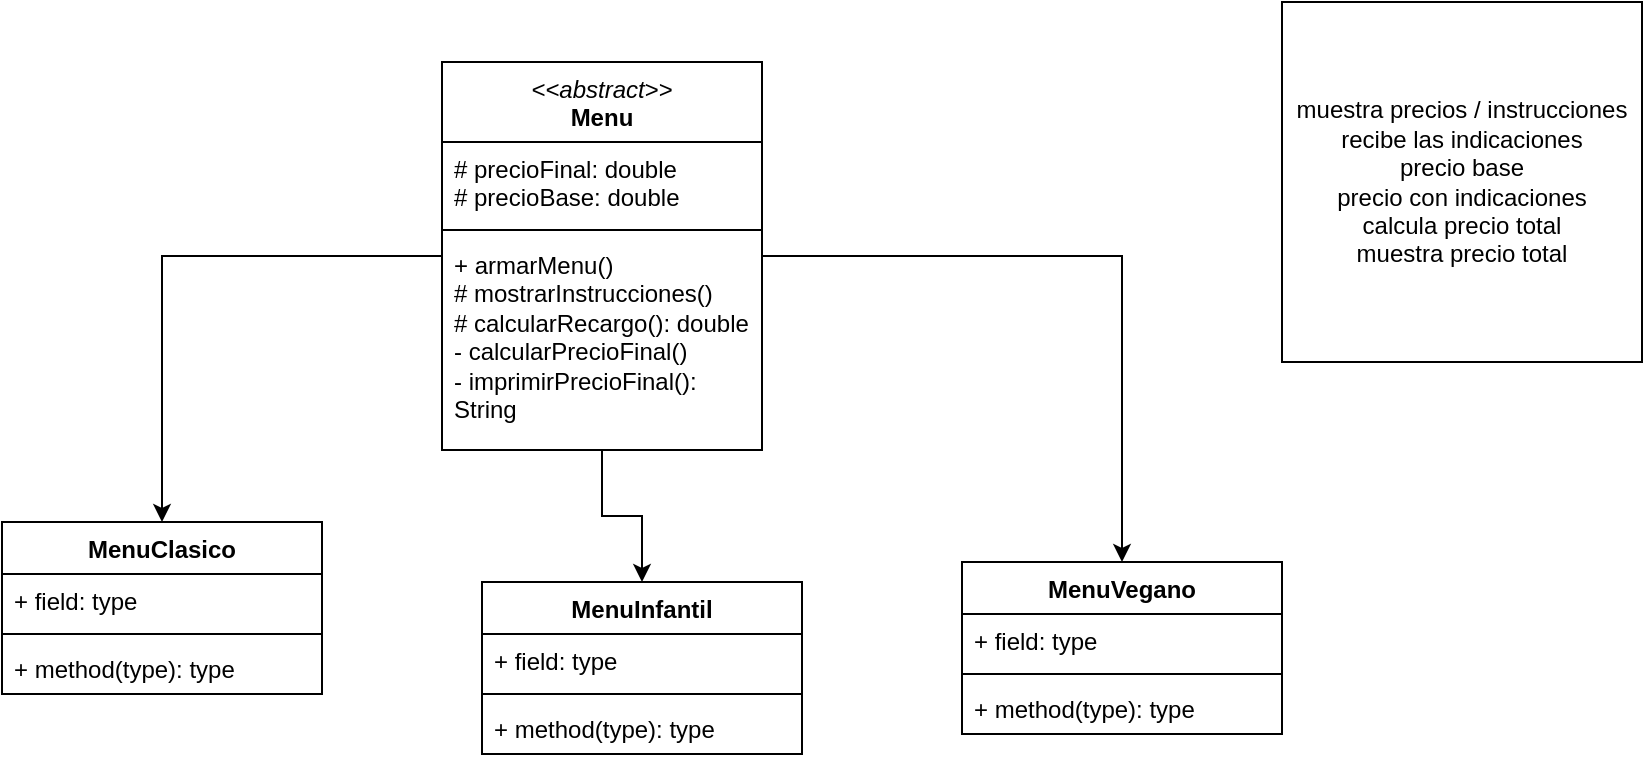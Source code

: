 <mxfile version="24.2.5" type="device">
  <diagram name="Page-1" id="buWAgqv27L64R_uwDAJR">
    <mxGraphModel dx="1050" dy="579" grid="1" gridSize="10" guides="1" tooltips="1" connect="1" arrows="1" fold="1" page="1" pageScale="1" pageWidth="850" pageHeight="1100" math="0" shadow="0">
      <root>
        <mxCell id="0" />
        <mxCell id="1" parent="0" />
        <mxCell id="uFtV_vCWfybltcF-ztA5-18" style="edgeStyle=orthogonalEdgeStyle;rounded=0;orthogonalLoop=1;jettySize=auto;html=1;entryX=0.5;entryY=0;entryDx=0;entryDy=0;" edge="1" parent="1" source="uFtV_vCWfybltcF-ztA5-1" target="uFtV_vCWfybltcF-ztA5-9">
          <mxGeometry relative="1" as="geometry" />
        </mxCell>
        <mxCell id="uFtV_vCWfybltcF-ztA5-19" style="edgeStyle=orthogonalEdgeStyle;rounded=0;orthogonalLoop=1;jettySize=auto;html=1;entryX=0.5;entryY=0;entryDx=0;entryDy=0;" edge="1" parent="1" source="uFtV_vCWfybltcF-ztA5-1" target="uFtV_vCWfybltcF-ztA5-5">
          <mxGeometry relative="1" as="geometry" />
        </mxCell>
        <mxCell id="uFtV_vCWfybltcF-ztA5-20" style="edgeStyle=orthogonalEdgeStyle;rounded=0;orthogonalLoop=1;jettySize=auto;html=1;entryX=0.5;entryY=0;entryDx=0;entryDy=0;" edge="1" parent="1" source="uFtV_vCWfybltcF-ztA5-1" target="uFtV_vCWfybltcF-ztA5-13">
          <mxGeometry relative="1" as="geometry" />
        </mxCell>
        <mxCell id="uFtV_vCWfybltcF-ztA5-1" value="&lt;i style=&quot;font-weight: normal;&quot;&gt;&amp;lt;&amp;lt;abstract&lt;/i&gt;&lt;span style=&quot;font-weight: normal;&quot;&gt;&amp;gt;&lt;/span&gt;&lt;span style=&quot;font-weight: normal;&quot;&gt;&amp;gt;&lt;br&gt;&lt;/span&gt;Menu" style="swimlane;fontStyle=1;align=center;verticalAlign=top;childLayout=stackLayout;horizontal=1;startSize=40;horizontalStack=0;resizeParent=1;resizeParentMax=0;resizeLast=0;collapsible=1;marginBottom=0;whiteSpace=wrap;html=1;" vertex="1" parent="1">
          <mxGeometry x="290" y="40" width="160" height="194" as="geometry" />
        </mxCell>
        <mxCell id="uFtV_vCWfybltcF-ztA5-2" value="# precioFinal: double&lt;div&gt;# precioBase: double&lt;/div&gt;" style="text;strokeColor=none;fillColor=none;align=left;verticalAlign=top;spacingLeft=4;spacingRight=4;overflow=hidden;rotatable=0;points=[[0,0.5],[1,0.5]];portConstraint=eastwest;whiteSpace=wrap;html=1;" vertex="1" parent="uFtV_vCWfybltcF-ztA5-1">
          <mxGeometry y="40" width="160" height="40" as="geometry" />
        </mxCell>
        <mxCell id="uFtV_vCWfybltcF-ztA5-3" value="" style="line;strokeWidth=1;fillColor=none;align=left;verticalAlign=middle;spacingTop=-1;spacingLeft=3;spacingRight=3;rotatable=0;labelPosition=right;points=[];portConstraint=eastwest;strokeColor=inherit;" vertex="1" parent="uFtV_vCWfybltcF-ztA5-1">
          <mxGeometry y="80" width="160" height="8" as="geometry" />
        </mxCell>
        <mxCell id="uFtV_vCWfybltcF-ztA5-4" value="&lt;div&gt;&lt;span style=&quot;background-color: initial;&quot;&gt;+&amp;nbsp;&lt;/span&gt;armarMenu&lt;span style=&quot;background-color: initial;&quot;&gt;()&lt;/span&gt;&lt;br&gt;&lt;/div&gt;&lt;div&gt;&lt;span style=&quot;background-color: initial;&quot;&gt;# mostrarInstrucciones()&lt;/span&gt;&lt;/div&gt;&lt;div&gt;&lt;div&gt;&lt;span style=&quot;background-color: initial;&quot;&gt;# calcularRecargo(): double&lt;/span&gt;&lt;br&gt;&lt;/div&gt;&lt;/div&gt;&lt;div&gt;&lt;div&gt;- calcularPrecioFinal()&lt;/div&gt;&lt;/div&gt;&lt;div&gt;&lt;span style=&quot;background-color: initial;&quot;&gt;- imprimirPrecioFinal(): String&lt;/span&gt;&lt;br&gt;&lt;/div&gt;" style="text;strokeColor=none;fillColor=none;align=left;verticalAlign=top;spacingLeft=4;spacingRight=4;overflow=hidden;rotatable=0;points=[[0,0.5],[1,0.5]];portConstraint=eastwest;whiteSpace=wrap;html=1;" vertex="1" parent="uFtV_vCWfybltcF-ztA5-1">
          <mxGeometry y="88" width="160" height="106" as="geometry" />
        </mxCell>
        <mxCell id="uFtV_vCWfybltcF-ztA5-5" value="MenuInfantil" style="swimlane;fontStyle=1;align=center;verticalAlign=top;childLayout=stackLayout;horizontal=1;startSize=26;horizontalStack=0;resizeParent=1;resizeParentMax=0;resizeLast=0;collapsible=1;marginBottom=0;whiteSpace=wrap;html=1;" vertex="1" parent="1">
          <mxGeometry x="310" y="300" width="160" height="86" as="geometry" />
        </mxCell>
        <mxCell id="uFtV_vCWfybltcF-ztA5-6" value="+ field: type" style="text;strokeColor=none;fillColor=none;align=left;verticalAlign=top;spacingLeft=4;spacingRight=4;overflow=hidden;rotatable=0;points=[[0,0.5],[1,0.5]];portConstraint=eastwest;whiteSpace=wrap;html=1;" vertex="1" parent="uFtV_vCWfybltcF-ztA5-5">
          <mxGeometry y="26" width="160" height="26" as="geometry" />
        </mxCell>
        <mxCell id="uFtV_vCWfybltcF-ztA5-7" value="" style="line;strokeWidth=1;fillColor=none;align=left;verticalAlign=middle;spacingTop=-1;spacingLeft=3;spacingRight=3;rotatable=0;labelPosition=right;points=[];portConstraint=eastwest;strokeColor=inherit;" vertex="1" parent="uFtV_vCWfybltcF-ztA5-5">
          <mxGeometry y="52" width="160" height="8" as="geometry" />
        </mxCell>
        <mxCell id="uFtV_vCWfybltcF-ztA5-8" value="+ method(type): type" style="text;strokeColor=none;fillColor=none;align=left;verticalAlign=top;spacingLeft=4;spacingRight=4;overflow=hidden;rotatable=0;points=[[0,0.5],[1,0.5]];portConstraint=eastwest;whiteSpace=wrap;html=1;" vertex="1" parent="uFtV_vCWfybltcF-ztA5-5">
          <mxGeometry y="60" width="160" height="26" as="geometry" />
        </mxCell>
        <mxCell id="uFtV_vCWfybltcF-ztA5-9" value="MenuClasico" style="swimlane;fontStyle=1;align=center;verticalAlign=top;childLayout=stackLayout;horizontal=1;startSize=26;horizontalStack=0;resizeParent=1;resizeParentMax=0;resizeLast=0;collapsible=1;marginBottom=0;whiteSpace=wrap;html=1;" vertex="1" parent="1">
          <mxGeometry x="70" y="270" width="160" height="86" as="geometry" />
        </mxCell>
        <mxCell id="uFtV_vCWfybltcF-ztA5-10" value="+ field: type" style="text;strokeColor=none;fillColor=none;align=left;verticalAlign=top;spacingLeft=4;spacingRight=4;overflow=hidden;rotatable=0;points=[[0,0.5],[1,0.5]];portConstraint=eastwest;whiteSpace=wrap;html=1;" vertex="1" parent="uFtV_vCWfybltcF-ztA5-9">
          <mxGeometry y="26" width="160" height="26" as="geometry" />
        </mxCell>
        <mxCell id="uFtV_vCWfybltcF-ztA5-11" value="" style="line;strokeWidth=1;fillColor=none;align=left;verticalAlign=middle;spacingTop=-1;spacingLeft=3;spacingRight=3;rotatable=0;labelPosition=right;points=[];portConstraint=eastwest;strokeColor=inherit;" vertex="1" parent="uFtV_vCWfybltcF-ztA5-9">
          <mxGeometry y="52" width="160" height="8" as="geometry" />
        </mxCell>
        <mxCell id="uFtV_vCWfybltcF-ztA5-12" value="+ method(type): type" style="text;strokeColor=none;fillColor=none;align=left;verticalAlign=top;spacingLeft=4;spacingRight=4;overflow=hidden;rotatable=0;points=[[0,0.5],[1,0.5]];portConstraint=eastwest;whiteSpace=wrap;html=1;" vertex="1" parent="uFtV_vCWfybltcF-ztA5-9">
          <mxGeometry y="60" width="160" height="26" as="geometry" />
        </mxCell>
        <mxCell id="uFtV_vCWfybltcF-ztA5-13" value="MenuVegano" style="swimlane;fontStyle=1;align=center;verticalAlign=top;childLayout=stackLayout;horizontal=1;startSize=26;horizontalStack=0;resizeParent=1;resizeParentMax=0;resizeLast=0;collapsible=1;marginBottom=0;whiteSpace=wrap;html=1;" vertex="1" parent="1">
          <mxGeometry x="550" y="290" width="160" height="86" as="geometry" />
        </mxCell>
        <mxCell id="uFtV_vCWfybltcF-ztA5-14" value="+ field: type" style="text;strokeColor=none;fillColor=none;align=left;verticalAlign=top;spacingLeft=4;spacingRight=4;overflow=hidden;rotatable=0;points=[[0,0.5],[1,0.5]];portConstraint=eastwest;whiteSpace=wrap;html=1;" vertex="1" parent="uFtV_vCWfybltcF-ztA5-13">
          <mxGeometry y="26" width="160" height="26" as="geometry" />
        </mxCell>
        <mxCell id="uFtV_vCWfybltcF-ztA5-15" value="" style="line;strokeWidth=1;fillColor=none;align=left;verticalAlign=middle;spacingTop=-1;spacingLeft=3;spacingRight=3;rotatable=0;labelPosition=right;points=[];portConstraint=eastwest;strokeColor=inherit;" vertex="1" parent="uFtV_vCWfybltcF-ztA5-13">
          <mxGeometry y="52" width="160" height="8" as="geometry" />
        </mxCell>
        <mxCell id="uFtV_vCWfybltcF-ztA5-16" value="+ method(type): type" style="text;strokeColor=none;fillColor=none;align=left;verticalAlign=top;spacingLeft=4;spacingRight=4;overflow=hidden;rotatable=0;points=[[0,0.5],[1,0.5]];portConstraint=eastwest;whiteSpace=wrap;html=1;" vertex="1" parent="uFtV_vCWfybltcF-ztA5-13">
          <mxGeometry y="60" width="160" height="26" as="geometry" />
        </mxCell>
        <mxCell id="uFtV_vCWfybltcF-ztA5-17" value="muestra precios / instrucciones&lt;div&gt;recibe las indicaciones&lt;/div&gt;&lt;div&gt;precio base&lt;/div&gt;&lt;div&gt;precio con indicaciones&lt;/div&gt;&lt;div&gt;calcula precio total&lt;/div&gt;&lt;div&gt;muestra precio total&lt;/div&gt;" style="whiteSpace=wrap;html=1;aspect=fixed;" vertex="1" parent="1">
          <mxGeometry x="710" y="10" width="180" height="180" as="geometry" />
        </mxCell>
      </root>
    </mxGraphModel>
  </diagram>
</mxfile>
